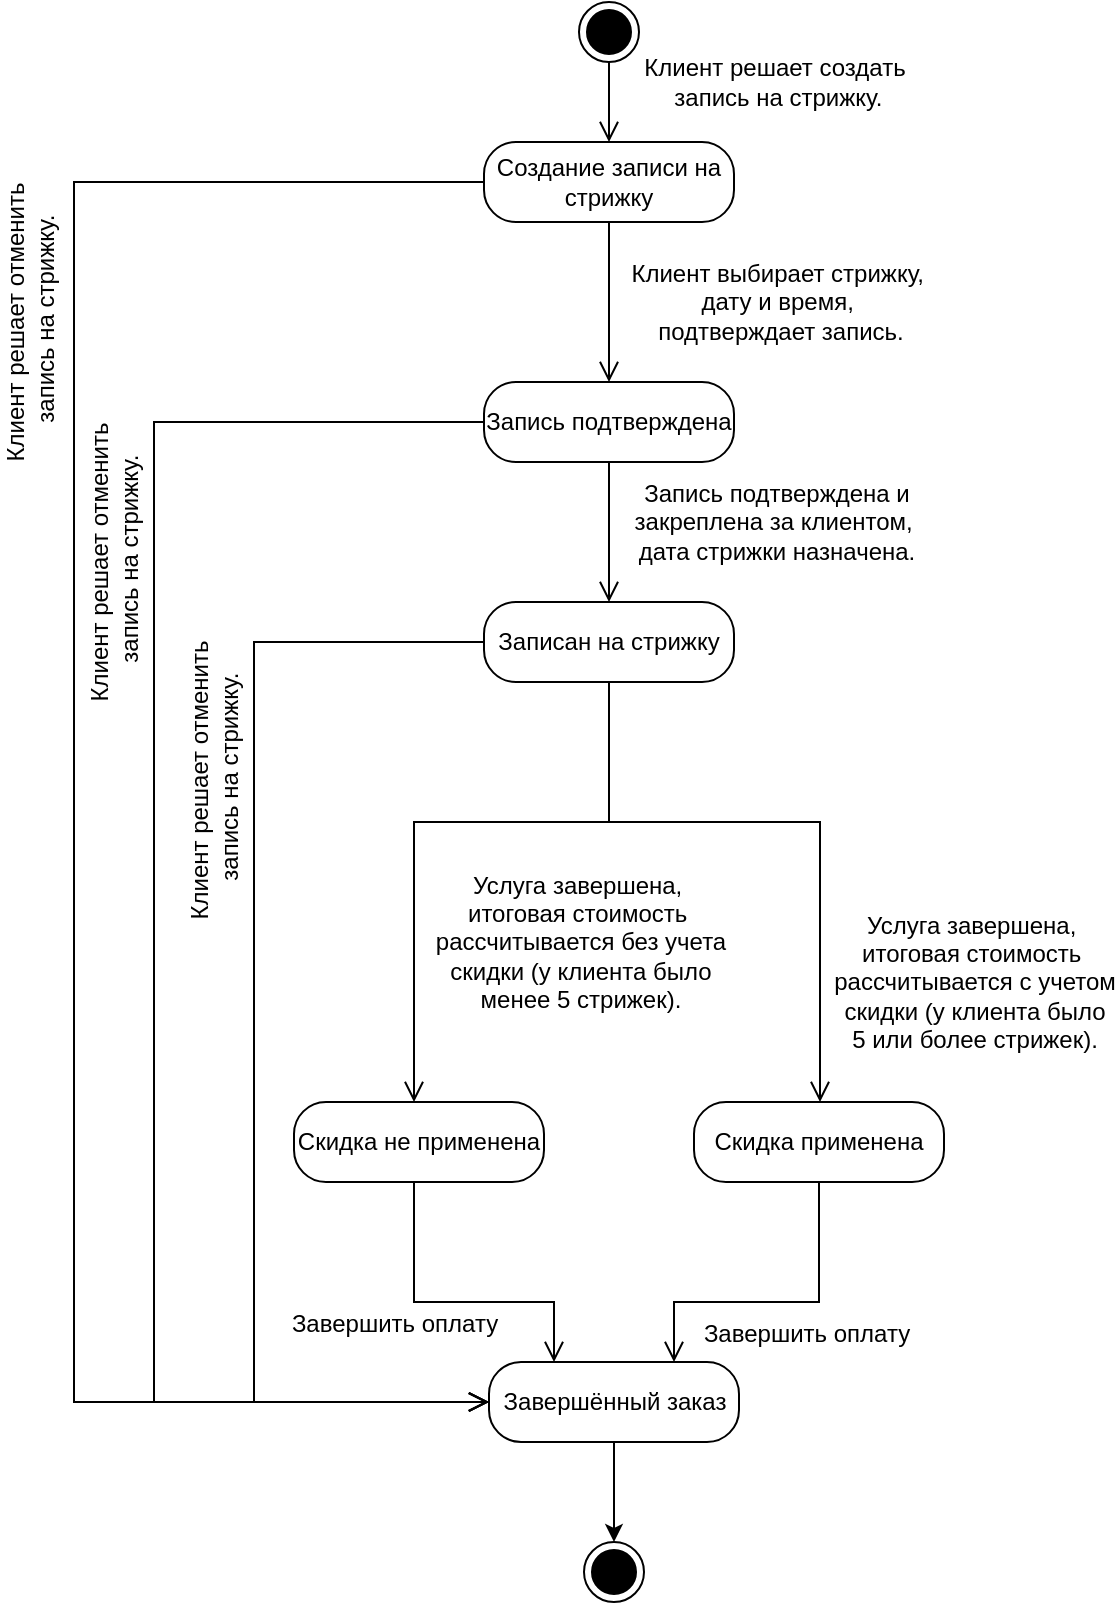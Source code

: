 <mxfile version="26.1.0">
  <diagram name="Страница — 1" id="_JtVkiYtL2jWx4ZhkG_M">
    <mxGraphModel dx="1877" dy="663" grid="1" gridSize="10" guides="1" tooltips="1" connect="1" arrows="1" fold="1" page="1" pageScale="1" pageWidth="827" pageHeight="1169" math="0" shadow="0">
      <root>
        <mxCell id="0" />
        <mxCell id="1" parent="0" />
        <mxCell id="7Jz3YPbekmTBqTyS7CcT-1" value="" style="ellipse;html=1;shape=endState;fillColor=#000000;strokeColor=#000000;" parent="1" vertex="1">
          <mxGeometry x="202.5" y="100" width="30" height="30" as="geometry" />
        </mxCell>
        <mxCell id="7Jz3YPbekmTBqTyS7CcT-2" value="Создание записи на стрижку" style="rounded=1;whiteSpace=wrap;html=1;arcSize=40;" parent="1" vertex="1">
          <mxGeometry x="155" y="170" width="125" height="40" as="geometry" />
        </mxCell>
        <mxCell id="7Jz3YPbekmTBqTyS7CcT-3" value="" style="edgeStyle=orthogonalEdgeStyle;html=1;verticalAlign=bottom;endArrow=open;endSize=8;strokeColor=#000000;rounded=0;fontSize=12;curved=1;" parent="1" source="7Jz3YPbekmTBqTyS7CcT-2" target="7Jz3YPbekmTBqTyS7CcT-6" edge="1">
          <mxGeometry relative="1" as="geometry">
            <mxPoint x="215" y="340" as="targetPoint" />
          </mxGeometry>
        </mxCell>
        <mxCell id="7Jz3YPbekmTBqTyS7CcT-5" value="Клиент выбирает стрижку,&amp;nbsp;&lt;div&gt;дату и время,&amp;nbsp;&lt;/div&gt;&lt;div&gt;подтверждает запись.&lt;/div&gt;" style="edgeLabel;html=1;align=center;verticalAlign=middle;resizable=0;points=[];fontSize=12;labelBackgroundColor=none;" parent="7Jz3YPbekmTBqTyS7CcT-3" vertex="1" connectable="0">
          <mxGeometry x="-0.26" y="1" relative="1" as="geometry">
            <mxPoint x="84" y="10" as="offset" />
          </mxGeometry>
        </mxCell>
        <mxCell id="7Jz3YPbekmTBqTyS7CcT-4" value="" style="edgeStyle=orthogonalEdgeStyle;html=1;verticalAlign=bottom;endArrow=open;endSize=8;strokeColor=#000000;rounded=0;fontSize=12;curved=1;exitX=0.5;exitY=1;exitDx=0;exitDy=0;entryX=0.5;entryY=0;entryDx=0;entryDy=0;" parent="1" source="7Jz3YPbekmTBqTyS7CcT-1" target="7Jz3YPbekmTBqTyS7CcT-2" edge="1">
          <mxGeometry relative="1" as="geometry">
            <mxPoint x="260" y="180" as="targetPoint" />
            <mxPoint x="260" y="120" as="sourcePoint" />
          </mxGeometry>
        </mxCell>
        <mxCell id="7Jz3YPbekmTBqTyS7CcT-6" value="Запись подтверждена" style="rounded=1;whiteSpace=wrap;html=1;arcSize=40;" parent="1" vertex="1">
          <mxGeometry x="155" y="290" width="125" height="40" as="geometry" />
        </mxCell>
        <mxCell id="7Jz3YPbekmTBqTyS7CcT-8" value="Записан на стрижку" style="rounded=1;whiteSpace=wrap;html=1;arcSize=40;" parent="1" vertex="1">
          <mxGeometry x="155" y="400" width="125" height="40" as="geometry" />
        </mxCell>
        <mxCell id="7Jz3YPbekmTBqTyS7CcT-17" value="Скидка применена" style="rounded=1;whiteSpace=wrap;html=1;arcSize=40;" parent="1" vertex="1">
          <mxGeometry x="260" y="650" width="125" height="40" as="geometry" />
        </mxCell>
        <mxCell id="7Jz3YPbekmTBqTyS7CcT-18" value="" style="edgeStyle=orthogonalEdgeStyle;html=1;verticalAlign=bottom;endArrow=open;endSize=8;strokeColor=#000000;rounded=0;fontSize=12;" parent="1" source="7Jz3YPbekmTBqTyS7CcT-2" target="7Jz3YPbekmTBqTyS7CcT-37" edge="1">
          <mxGeometry relative="1" as="geometry">
            <mxPoint x="62" y="290" as="targetPoint" />
            <mxPoint x="225" y="220" as="sourcePoint" />
            <Array as="points">
              <mxPoint x="-50" y="190" />
              <mxPoint x="-50" y="800" />
            </Array>
          </mxGeometry>
        </mxCell>
        <mxCell id="7Jz3YPbekmTBqTyS7CcT-19" value="Клиент решает отменить&lt;div&gt;&amp;nbsp;запись на стрижку.&lt;/div&gt;" style="edgeLabel;html=1;align=center;verticalAlign=middle;resizable=0;points=[];fontSize=12;labelBackgroundColor=none;rotation=270;" parent="7Jz3YPbekmTBqTyS7CcT-18" vertex="1" connectable="0">
          <mxGeometry x="-0.26" y="1" relative="1" as="geometry">
            <mxPoint x="-23" y="-103" as="offset" />
          </mxGeometry>
        </mxCell>
        <mxCell id="7Jz3YPbekmTBqTyS7CcT-20" value="" style="edgeStyle=orthogonalEdgeStyle;html=1;verticalAlign=bottom;endArrow=open;endSize=8;strokeColor=#000000;rounded=0;fontSize=12;" parent="1" source="7Jz3YPbekmTBqTyS7CcT-6" target="7Jz3YPbekmTBqTyS7CcT-8" edge="1">
          <mxGeometry relative="1" as="geometry">
            <mxPoint x="165" y="430" as="targetPoint" />
            <mxPoint x="165" y="200" as="sourcePoint" />
            <Array as="points">
              <mxPoint x="218" y="420" />
              <mxPoint x="218" y="420" />
            </Array>
          </mxGeometry>
        </mxCell>
        <mxCell id="7Jz3YPbekmTBqTyS7CcT-21" value="Запись подтверждена&amp;nbsp;&lt;span style=&quot;background-color: transparent; color: light-dark(rgb(0, 0, 0), rgb(255, 255, 255));&quot;&gt;и&lt;/span&gt;&lt;div&gt;&lt;span style=&quot;background-color: transparent; color: light-dark(rgb(0, 0, 0), rgb(255, 255, 255));&quot;&gt;закреплена&amp;nbsp;&lt;/span&gt;&lt;span style=&quot;background-color: transparent; color: light-dark(rgb(0, 0, 0), rgb(255, 255, 255));&quot;&gt;за клиентом,&amp;nbsp;&lt;/span&gt;&lt;div&gt;&lt;div&gt;дата стрижки назначена.&lt;/div&gt;&lt;/div&gt;&lt;/div&gt;" style="edgeLabel;html=1;align=center;verticalAlign=middle;resizable=0;points=[];fontSize=12;labelBackgroundColor=none;" parent="7Jz3YPbekmTBqTyS7CcT-20" vertex="1" connectable="0">
          <mxGeometry x="-0.26" y="1" relative="1" as="geometry">
            <mxPoint x="82" y="4" as="offset" />
          </mxGeometry>
        </mxCell>
        <mxCell id="7Jz3YPbekmTBqTyS7CcT-28" value="" style="edgeStyle=orthogonalEdgeStyle;html=1;verticalAlign=bottom;endArrow=open;endSize=8;strokeColor=#000000;rounded=0;fontSize=12;exitX=0.5;exitY=1;exitDx=0;exitDy=0;" parent="1" source="7Jz3YPbekmTBqTyS7CcT-8" target="7Jz3YPbekmTBqTyS7CcT-50" edge="1">
          <mxGeometry relative="1" as="geometry">
            <mxPoint x="217.5" y="610" as="targetPoint" />
            <mxPoint x="155" y="510" as="sourcePoint" />
            <Array as="points">
              <mxPoint x="218" y="510" />
              <mxPoint x="120" y="510" />
            </Array>
          </mxGeometry>
        </mxCell>
        <mxCell id="7Jz3YPbekmTBqTyS7CcT-29" value="Услуга завершена,&amp;nbsp;&lt;div&gt;итоговая стоимость&amp;nbsp;&lt;/div&gt;&lt;div&gt;рассчитывается без учета&lt;/div&gt;&lt;div&gt;&lt;span style=&quot;background-color: transparent; color: light-dark(rgb(0, 0, 0), rgb(255, 255, 255));&quot;&gt;скидки (у клиента было&lt;/span&gt;&lt;/div&gt;&lt;div&gt;&lt;span style=&quot;background-color: transparent; color: light-dark(rgb(0, 0, 0), rgb(255, 255, 255));&quot;&gt;менее 5 стрижек&lt;/span&gt;&lt;span style=&quot;background-color: transparent; color: light-dark(rgb(0, 0, 0), rgb(255, 255, 255));&quot;&gt;).&lt;/span&gt;&lt;/div&gt;" style="edgeLabel;html=1;align=center;verticalAlign=middle;resizable=0;points=[];fontSize=12;labelBackgroundColor=none;" parent="7Jz3YPbekmTBqTyS7CcT-28" vertex="1" connectable="0">
          <mxGeometry x="-0.26" y="1" relative="1" as="geometry">
            <mxPoint x="29" y="59" as="offset" />
          </mxGeometry>
        </mxCell>
        <mxCell id="7Jz3YPbekmTBqTyS7CcT-30" value="" style="edgeStyle=orthogonalEdgeStyle;html=1;verticalAlign=bottom;endArrow=open;endSize=8;strokeColor=#000000;rounded=0;fontSize=12;exitX=0.5;exitY=1;exitDx=0;exitDy=0;" parent="1" source="7Jz3YPbekmTBqTyS7CcT-8" target="7Jz3YPbekmTBqTyS7CcT-17" edge="1">
          <mxGeometry relative="1" as="geometry">
            <mxPoint x="360" y="895" as="targetPoint" />
            <mxPoint x="280" y="510" as="sourcePoint" />
            <Array as="points">
              <mxPoint x="218" y="510" />
              <mxPoint x="323" y="510" />
            </Array>
          </mxGeometry>
        </mxCell>
        <mxCell id="7Jz3YPbekmTBqTyS7CcT-31" value="&lt;span style=&quot;color: rgba(0, 0, 0, 0); font-family: monospace; font-size: 0px; text-align: start;&quot;&gt;%3CmxGraphModel%3E%3Croot%3E%3CmxCell%20id%3D%220%22%2F%3E%3CmxCell%20id%3D%221%22%20parent%3D%220%22%2F%3E%3CmxCell%20id%3D%222%22%20value%3D%22%D0%A3%D1%81%D0%BB%D1%83%D0%B3%D0%B0%20%D0%B7%D0%B0%D0%B2%D0%B5%D1%80%D1%88%D0%B5%D0%BD%D0%B0%2C%26amp%3Bnbsp%3B%26lt%3Bdiv%26gt%3B%D0%B8%D1%82%D0%BE%D0%B3%D0%BE%D0%B2%D0%B0%D1%8F%20%D1%81%D1%82%D0%BE%D0%B8%D0%BC%D0%BE%D1%81%D1%82%D1%8C%26amp%3Bnbsp%3B%26lt%3B%2Fdiv%26gt%3B%26lt%3Bdiv%26gt%3B%D1%80%D0%B0%D1%81%D1%81%D1%87%D0%B8%D1%82%D1%8B%D0%B2%D0%B0%D0%B5%D1%82%D1%81%D1%8F%20%D0%B1%D0%B5%D0%B7%20%D1%83%D1%87%D0%B5%D1%82%D0%B0%26lt%3B%2Fdiv%26gt%3B%26lt%3Bdiv%26gt%3B%26lt%3Bspan%20style%3D%26quot%3Bbackground-color%3A%20transparent%3B%20color%3A%20light-dark(rgb(0%2C%200%2C%200)%2C%20rgb(255%2C%20255%2C%20255))%3B%26quot%3B%26gt%3B%D1%81%D0%BA%D0%B8%D0%B4%D0%BA%D0%B8%20(%D1%83%20%D0%BA%D0%BB%D0%B8%D0%B5%D0%BD%D1%82%D0%B0%20%D0%B1%D1%8B%D0%BB%D0%BE%26lt%3B%2Fspan%26gt%3B%26lt%3B%2Fdiv%26gt%3B%26lt%3Bdiv%26gt%3B%26lt%3Bspan%20style%3D%26quot%3Bbackground-color%3A%20transparent%3B%20color%3A%20light-dark(rgb(0%2C%200%2C%200)%2C%20rgb(255%2C%20255%2C%20255))%3B%26quot%3B%26gt%3B%D0%BC%D0%B5%D0%BD%D0%B5%D0%B5%205%20%D1%81%D1%82%D1%80%D0%B8%D0%B6%D0%B5%D0%BA%26lt%3B%2Fspan%26gt%3B%26lt%3Bspan%20style%3D%26quot%3Bbackground-color%3A%20transparent%3B%20color%3A%20light-dark(rgb(0%2C%200%2C%200)%2C%20rgb(255%2C%20255%2C%20255))%3B%26quot%3B%26gt%3B).%26lt%3B%2Fspan%26gt%3B%26lt%3B%2Fdiv%26gt%3B%22%20style%3D%22edgeLabel%3Bhtml%3D1%3Balign%3Dcenter%3BverticalAlign%3Dmiddle%3Bresizable%3D0%3Bpoints%3D%5B%5D%3BfontSize%3D12%3BlabelBackgroundColor%3Dnone%3B%22%20vertex%3D%221%22%20connectable%3D%220%22%20parent%3D%221%22%3E%3CmxGeometry%20x%3D%22200%22%20y%3D%22720%22%20as%3D%22geometry%22%2F%3E%3C%2FmxCell%3E%3C%2Froot%3E%3C%2FmxGraphModel%3E&lt;/span&gt;" style="edgeLabel;html=1;align=center;verticalAlign=middle;resizable=0;points=[];fontSize=12;labelBackgroundColor=none;" parent="7Jz3YPbekmTBqTyS7CcT-30" vertex="1" connectable="0">
          <mxGeometry x="-0.26" y="1" relative="1" as="geometry">
            <mxPoint x="76" y="55" as="offset" />
          </mxGeometry>
        </mxCell>
        <mxCell id="7Jz3YPbekmTBqTyS7CcT-34" value="" style="ellipse;html=1;shape=endState;fillColor=#000000;strokeColor=#000000;" parent="1" vertex="1">
          <mxGeometry x="205" y="870" width="30" height="30" as="geometry" />
        </mxCell>
        <mxCell id="ryOpIvGTeBT19iTqLZKd-1" style="edgeStyle=orthogonalEdgeStyle;rounded=0;orthogonalLoop=1;jettySize=auto;html=1;exitX=0.5;exitY=1;exitDx=0;exitDy=0;" edge="1" parent="1" source="7Jz3YPbekmTBqTyS7CcT-37" target="7Jz3YPbekmTBqTyS7CcT-34">
          <mxGeometry relative="1" as="geometry" />
        </mxCell>
        <mxCell id="7Jz3YPbekmTBqTyS7CcT-37" value="Завершённый заказ" style="rounded=1;whiteSpace=wrap;html=1;arcSize=40;" parent="1" vertex="1">
          <mxGeometry x="157.5" y="780" width="125" height="40" as="geometry" />
        </mxCell>
        <mxCell id="7Jz3YPbekmTBqTyS7CcT-40" value="Клиент решает создать&lt;div&gt;&amp;nbsp;запись на стрижку.&lt;/div&gt;" style="edgeLabel;html=1;align=center;verticalAlign=middle;resizable=0;points=[];fontSize=12;labelBackgroundColor=none;rotation=0;" parent="1" vertex="1" connectable="0">
          <mxGeometry x="299.997" y="140" as="geometry" />
        </mxCell>
        <mxCell id="7Jz3YPbekmTBqTyS7CcT-43" value="" style="edgeStyle=orthogonalEdgeStyle;html=1;verticalAlign=bottom;endArrow=open;endSize=8;strokeColor=#000000;rounded=0;fontSize=12;" parent="1" source="7Jz3YPbekmTBqTyS7CcT-6" target="7Jz3YPbekmTBqTyS7CcT-37" edge="1">
          <mxGeometry relative="1" as="geometry">
            <mxPoint x="165" y="940" as="targetPoint" />
            <mxPoint x="165" y="200" as="sourcePoint" />
            <Array as="points">
              <mxPoint x="-10" y="310" />
              <mxPoint x="-10" y="800" />
            </Array>
          </mxGeometry>
        </mxCell>
        <mxCell id="7Jz3YPbekmTBqTyS7CcT-44" value="Клиент решает отменить&lt;div&gt;&amp;nbsp;запись на стрижку.&lt;/div&gt;" style="edgeLabel;html=1;align=center;verticalAlign=middle;resizable=0;points=[];fontSize=12;labelBackgroundColor=none;rotation=-90;" parent="7Jz3YPbekmTBqTyS7CcT-43" vertex="1" connectable="0">
          <mxGeometry x="-0.26" y="1" relative="1" as="geometry">
            <mxPoint x="-21" y="-69" as="offset" />
          </mxGeometry>
        </mxCell>
        <mxCell id="7Jz3YPbekmTBqTyS7CcT-45" value="" style="edgeStyle=orthogonalEdgeStyle;html=1;verticalAlign=bottom;endArrow=open;endSize=8;strokeColor=#000000;rounded=0;fontSize=12;" parent="1" source="7Jz3YPbekmTBqTyS7CcT-8" target="7Jz3YPbekmTBqTyS7CcT-37" edge="1">
          <mxGeometry relative="1" as="geometry">
            <mxPoint x="160" y="860" as="targetPoint" />
            <mxPoint x="165" y="320" as="sourcePoint" />
            <Array as="points">
              <mxPoint x="40" y="420" />
              <mxPoint x="40" y="800" />
            </Array>
          </mxGeometry>
        </mxCell>
        <mxCell id="7Jz3YPbekmTBqTyS7CcT-46" value="Клиент решает отменить&lt;div&gt;&amp;nbsp;запись на стрижку.&lt;/div&gt;" style="edgeLabel;html=1;align=center;verticalAlign=middle;resizable=0;points=[];fontSize=12;labelBackgroundColor=none;rotation=-90;" parent="7Jz3YPbekmTBqTyS7CcT-45" vertex="1" connectable="0">
          <mxGeometry x="-0.26" y="1" relative="1" as="geometry">
            <mxPoint x="-21" y="-42" as="offset" />
          </mxGeometry>
        </mxCell>
        <mxCell id="7Jz3YPbekmTBqTyS7CcT-50" value="Скидка не применена" style="rounded=1;whiteSpace=wrap;html=1;arcSize=40;" parent="1" vertex="1">
          <mxGeometry x="60" y="650" width="125" height="40" as="geometry" />
        </mxCell>
        <mxCell id="7Jz3YPbekmTBqTyS7CcT-51" value="" style="edgeStyle=orthogonalEdgeStyle;html=1;verticalAlign=bottom;endArrow=open;endSize=8;strokeColor=#000000;rounded=0;fontSize=12;" parent="1" source="7Jz3YPbekmTBqTyS7CcT-17" target="7Jz3YPbekmTBqTyS7CcT-37" edge="1">
          <mxGeometry relative="1" as="geometry">
            <mxPoint x="403" y="670" as="targetPoint" />
            <mxPoint x="290" y="640" as="sourcePoint" />
            <Array as="points">
              <mxPoint x="323" y="750" />
              <mxPoint x="250" y="750" />
            </Array>
          </mxGeometry>
        </mxCell>
        <mxCell id="7Jz3YPbekmTBqTyS7CcT-54" value="" style="edgeStyle=orthogonalEdgeStyle;html=1;verticalAlign=bottom;endArrow=open;endSize=8;strokeColor=#000000;rounded=0;fontSize=12;" parent="1" source="7Jz3YPbekmTBqTyS7CcT-50" target="7Jz3YPbekmTBqTyS7CcT-37" edge="1">
          <mxGeometry relative="1" as="geometry">
            <mxPoint x="260" y="790" as="targetPoint" />
            <mxPoint x="340" y="700" as="sourcePoint" />
            <Array as="points">
              <mxPoint x="120" y="750" />
              <mxPoint x="190" y="750" />
            </Array>
          </mxGeometry>
        </mxCell>
        <mxCell id="7Jz3YPbekmTBqTyS7CcT-57" value="Завершить оплату" style="edgeLabel;html=1;align=center;verticalAlign=middle;resizable=0;points=[];fontSize=12;" parent="7Jz3YPbekmTBqTyS7CcT-54" vertex="1" connectable="0">
          <mxGeometry x="-0.458" y="4" relative="1" as="geometry">
            <mxPoint x="-14" y="27" as="offset" />
          </mxGeometry>
        </mxCell>
        <mxCell id="7Jz3YPbekmTBqTyS7CcT-55" value="Услуга завершена,&amp;nbsp;&lt;div&gt;итоговая стоимость&amp;nbsp;&lt;/div&gt;&lt;div&gt;рассчитывается с учетом&lt;/div&gt;&lt;div&gt;&lt;span style=&quot;background-color: transparent; color: light-dark(rgb(0, 0, 0), rgb(255, 255, 255));&quot;&gt;скидки (у клиента было&lt;/span&gt;&lt;/div&gt;&lt;div&gt;&lt;span style=&quot;background-color: transparent; color: light-dark(rgb(0, 0, 0), rgb(255, 255, 255));&quot;&gt;5 или более стрижек&lt;/span&gt;&lt;span style=&quot;background-color: transparent; color: light-dark(rgb(0, 0, 0), rgb(255, 255, 255));&quot;&gt;).&lt;/span&gt;&lt;/div&gt;" style="edgeLabel;html=1;align=center;verticalAlign=middle;resizable=0;points=[];fontSize=12;labelBackgroundColor=none;" parent="1" vertex="1" connectable="0">
          <mxGeometry x="400" y="590" as="geometry" />
        </mxCell>
        <mxCell id="7Jz3YPbekmTBqTyS7CcT-58" value="Завершить оплату" style="edgeLabel;html=1;align=center;verticalAlign=middle;resizable=0;points=[];fontSize=12;" parent="1" vertex="1" connectable="0">
          <mxGeometry x="170" y="769.998" as="geometry">
            <mxPoint x="146" y="-4" as="offset" />
          </mxGeometry>
        </mxCell>
      </root>
    </mxGraphModel>
  </diagram>
</mxfile>
